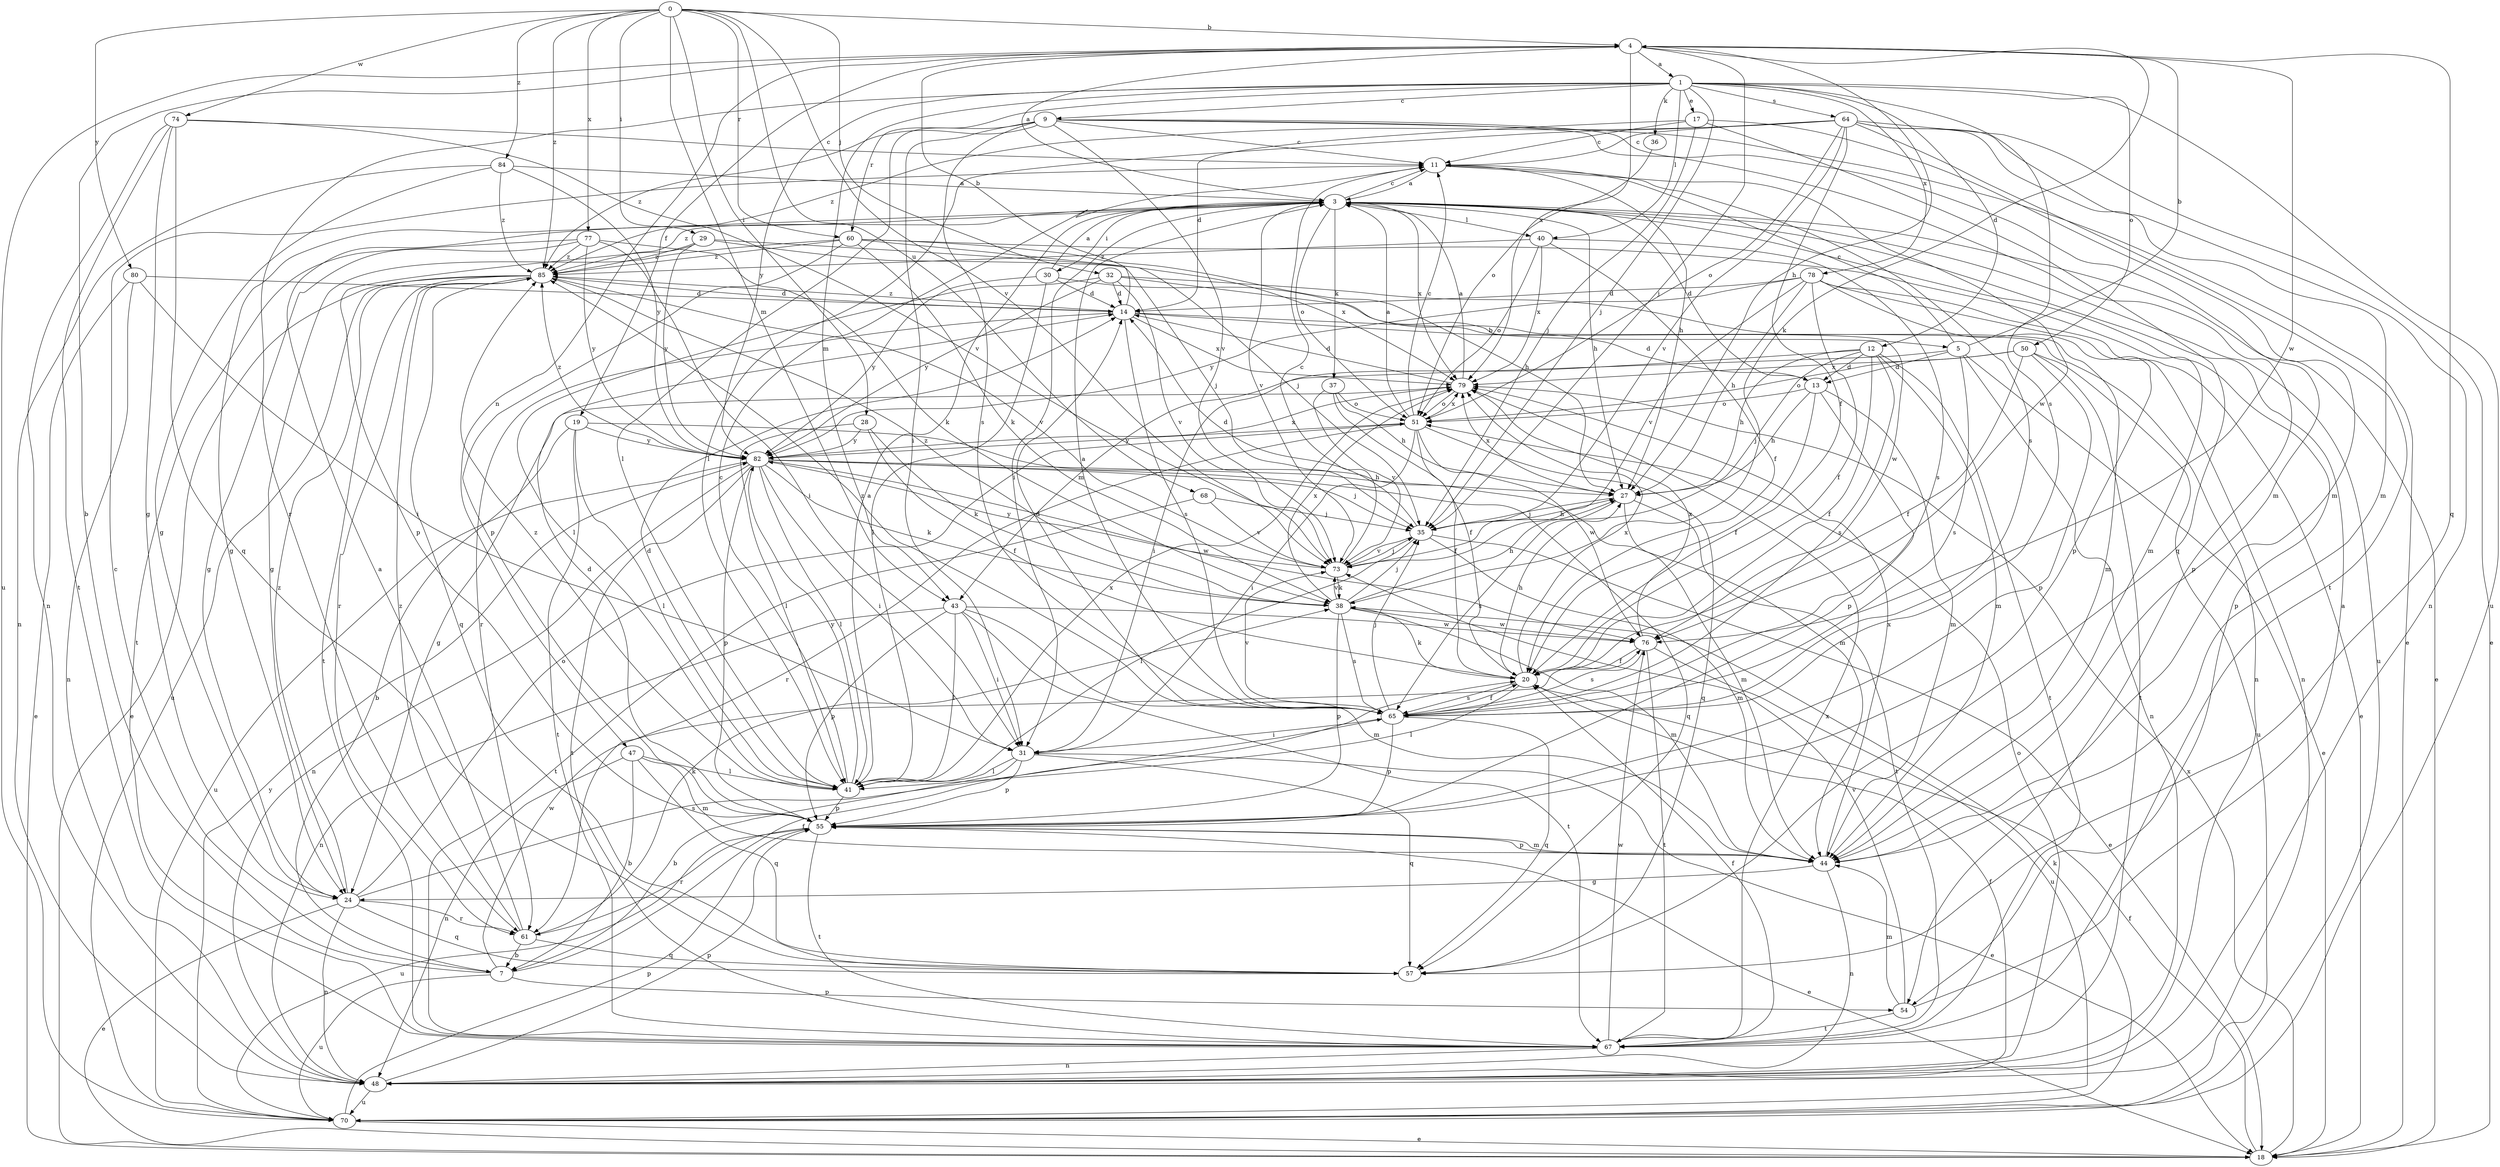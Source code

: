 strict digraph  {
0;
1;
3;
4;
5;
7;
9;
11;
12;
13;
14;
17;
18;
19;
20;
24;
27;
28;
29;
30;
31;
32;
35;
36;
37;
38;
40;
41;
43;
44;
47;
48;
50;
51;
54;
55;
57;
60;
61;
64;
65;
67;
68;
70;
73;
74;
76;
77;
78;
79;
80;
82;
84;
85;
0 -> 4  [label=b];
0 -> 28  [label=i];
0 -> 29  [label=i];
0 -> 32  [label=j];
0 -> 43  [label=m];
0 -> 60  [label=r];
0 -> 68  [label=u];
0 -> 73  [label=v];
0 -> 74  [label=w];
0 -> 77  [label=x];
0 -> 80  [label=y];
0 -> 84  [label=z];
0 -> 85  [label=z];
1 -> 9  [label=c];
1 -> 12  [label=d];
1 -> 17  [label=e];
1 -> 35  [label=j];
1 -> 36  [label=k];
1 -> 40  [label=l];
1 -> 43  [label=m];
1 -> 50  [label=o];
1 -> 60  [label=r];
1 -> 61  [label=r];
1 -> 64  [label=s];
1 -> 65  [label=s];
1 -> 70  [label=u];
1 -> 78  [label=x];
1 -> 82  [label=y];
3 -> 11  [label=c];
3 -> 13  [label=d];
3 -> 18  [label=e];
3 -> 24  [label=g];
3 -> 27  [label=h];
3 -> 30  [label=i];
3 -> 31  [label=i];
3 -> 37  [label=k];
3 -> 40  [label=l];
3 -> 51  [label=o];
3 -> 54  [label=p];
3 -> 70  [label=u];
3 -> 73  [label=v];
3 -> 79  [label=x];
3 -> 85  [label=z];
4 -> 1  [label=a];
4 -> 3  [label=a];
4 -> 19  [label=f];
4 -> 27  [label=h];
4 -> 35  [label=j];
4 -> 38  [label=k];
4 -> 47  [label=n];
4 -> 57  [label=q];
4 -> 70  [label=u];
4 -> 76  [label=w];
4 -> 79  [label=x];
5 -> 4  [label=b];
5 -> 11  [label=c];
5 -> 13  [label=d];
5 -> 18  [label=e];
5 -> 43  [label=m];
5 -> 48  [label=n];
5 -> 65  [label=s];
7 -> 4  [label=b];
7 -> 11  [label=c];
7 -> 20  [label=f];
7 -> 54  [label=p];
7 -> 70  [label=u];
7 -> 76  [label=w];
9 -> 11  [label=c];
9 -> 18  [label=e];
9 -> 31  [label=i];
9 -> 41  [label=l];
9 -> 44  [label=m];
9 -> 54  [label=p];
9 -> 65  [label=s];
9 -> 73  [label=v];
9 -> 85  [label=z];
11 -> 3  [label=a];
11 -> 27  [label=h];
11 -> 65  [label=s];
11 -> 76  [label=w];
12 -> 13  [label=d];
12 -> 20  [label=f];
12 -> 27  [label=h];
12 -> 31  [label=i];
12 -> 35  [label=j];
12 -> 44  [label=m];
12 -> 65  [label=s];
12 -> 67  [label=t];
13 -> 20  [label=f];
13 -> 27  [label=h];
13 -> 44  [label=m];
13 -> 51  [label=o];
13 -> 55  [label=p];
14 -> 4  [label=b];
14 -> 5  [label=b];
14 -> 13  [label=d];
14 -> 61  [label=r];
14 -> 65  [label=s];
14 -> 79  [label=x];
14 -> 85  [label=z];
17 -> 11  [label=c];
17 -> 14  [label=d];
17 -> 35  [label=j];
17 -> 44  [label=m];
17 -> 57  [label=q];
18 -> 20  [label=f];
18 -> 79  [label=x];
19 -> 7  [label=b];
19 -> 41  [label=l];
19 -> 44  [label=m];
19 -> 67  [label=t];
19 -> 82  [label=y];
20 -> 27  [label=h];
20 -> 38  [label=k];
20 -> 41  [label=l];
20 -> 65  [label=s];
20 -> 79  [label=x];
24 -> 18  [label=e];
24 -> 48  [label=n];
24 -> 51  [label=o];
24 -> 57  [label=q];
24 -> 61  [label=r];
24 -> 65  [label=s];
24 -> 85  [label=z];
27 -> 35  [label=j];
27 -> 44  [label=m];
27 -> 65  [label=s];
27 -> 67  [label=t];
27 -> 79  [label=x];
28 -> 20  [label=f];
28 -> 38  [label=k];
28 -> 41  [label=l];
28 -> 82  [label=y];
29 -> 35  [label=j];
29 -> 55  [label=p];
29 -> 79  [label=x];
29 -> 82  [label=y];
29 -> 85  [label=z];
30 -> 3  [label=a];
30 -> 14  [label=d];
30 -> 41  [label=l];
30 -> 48  [label=n];
30 -> 82  [label=y];
31 -> 7  [label=b];
31 -> 18  [label=e];
31 -> 41  [label=l];
31 -> 55  [label=p];
31 -> 57  [label=q];
32 -> 14  [label=d];
32 -> 41  [label=l];
32 -> 44  [label=m];
32 -> 73  [label=v];
32 -> 76  [label=w];
32 -> 82  [label=y];
35 -> 14  [label=d];
35 -> 18  [label=e];
35 -> 27  [label=h];
35 -> 41  [label=l];
35 -> 44  [label=m];
35 -> 73  [label=v];
36 -> 51  [label=o];
37 -> 20  [label=f];
37 -> 27  [label=h];
37 -> 51  [label=o];
37 -> 73  [label=v];
38 -> 27  [label=h];
38 -> 35  [label=j];
38 -> 44  [label=m];
38 -> 55  [label=p];
38 -> 65  [label=s];
38 -> 73  [label=v];
38 -> 76  [label=w];
38 -> 79  [label=x];
38 -> 85  [label=z];
40 -> 20  [label=f];
40 -> 51  [label=o];
40 -> 65  [label=s];
40 -> 79  [label=x];
40 -> 85  [label=z];
41 -> 3  [label=a];
41 -> 11  [label=c];
41 -> 14  [label=d];
41 -> 55  [label=p];
41 -> 79  [label=x];
41 -> 82  [label=y];
41 -> 85  [label=z];
43 -> 31  [label=i];
43 -> 41  [label=l];
43 -> 44  [label=m];
43 -> 48  [label=n];
43 -> 55  [label=p];
43 -> 67  [label=t];
43 -> 76  [label=w];
44 -> 24  [label=g];
44 -> 48  [label=n];
44 -> 55  [label=p];
44 -> 79  [label=x];
47 -> 7  [label=b];
47 -> 41  [label=l];
47 -> 44  [label=m];
47 -> 48  [label=n];
47 -> 57  [label=q];
48 -> 20  [label=f];
48 -> 51  [label=o];
48 -> 55  [label=p];
48 -> 70  [label=u];
50 -> 20  [label=f];
50 -> 51  [label=o];
50 -> 55  [label=p];
50 -> 67  [label=t];
50 -> 70  [label=u];
50 -> 79  [label=x];
51 -> 3  [label=a];
51 -> 11  [label=c];
51 -> 20  [label=f];
51 -> 31  [label=i];
51 -> 57  [label=q];
51 -> 61  [label=r];
51 -> 76  [label=w];
51 -> 79  [label=x];
51 -> 82  [label=y];
54 -> 3  [label=a];
54 -> 44  [label=m];
54 -> 67  [label=t];
54 -> 73  [label=v];
55 -> 14  [label=d];
55 -> 18  [label=e];
55 -> 44  [label=m];
55 -> 61  [label=r];
55 -> 67  [label=t];
55 -> 70  [label=u];
60 -> 24  [label=g];
60 -> 27  [label=h];
60 -> 35  [label=j];
60 -> 38  [label=k];
60 -> 44  [label=m];
60 -> 55  [label=p];
60 -> 85  [label=z];
61 -> 3  [label=a];
61 -> 7  [label=b];
61 -> 38  [label=k];
61 -> 57  [label=q];
61 -> 85  [label=z];
64 -> 11  [label=c];
64 -> 18  [label=e];
64 -> 20  [label=f];
64 -> 41  [label=l];
64 -> 44  [label=m];
64 -> 48  [label=n];
64 -> 51  [label=o];
64 -> 67  [label=t];
64 -> 73  [label=v];
64 -> 85  [label=z];
65 -> 3  [label=a];
65 -> 14  [label=d];
65 -> 20  [label=f];
65 -> 31  [label=i];
65 -> 35  [label=j];
65 -> 55  [label=p];
65 -> 57  [label=q];
65 -> 73  [label=v];
65 -> 85  [label=z];
67 -> 20  [label=f];
67 -> 48  [label=n];
67 -> 76  [label=w];
67 -> 79  [label=x];
68 -> 35  [label=j];
68 -> 67  [label=t];
68 -> 73  [label=v];
70 -> 18  [label=e];
70 -> 38  [label=k];
70 -> 55  [label=p];
70 -> 82  [label=y];
73 -> 11  [label=c];
73 -> 35  [label=j];
73 -> 38  [label=k];
73 -> 82  [label=y];
74 -> 11  [label=c];
74 -> 24  [label=g];
74 -> 48  [label=n];
74 -> 57  [label=q];
74 -> 67  [label=t];
74 -> 73  [label=v];
76 -> 20  [label=f];
76 -> 65  [label=s];
76 -> 67  [label=t];
76 -> 70  [label=u];
76 -> 79  [label=x];
77 -> 24  [label=g];
77 -> 31  [label=i];
77 -> 38  [label=k];
77 -> 67  [label=t];
77 -> 82  [label=y];
77 -> 85  [label=z];
78 -> 14  [label=d];
78 -> 18  [label=e];
78 -> 20  [label=f];
78 -> 27  [label=h];
78 -> 48  [label=n];
78 -> 55  [label=p];
78 -> 73  [label=v];
78 -> 82  [label=y];
79 -> 3  [label=a];
79 -> 14  [label=d];
79 -> 24  [label=g];
79 -> 51  [label=o];
80 -> 14  [label=d];
80 -> 18  [label=e];
80 -> 31  [label=i];
80 -> 48  [label=n];
82 -> 27  [label=h];
82 -> 31  [label=i];
82 -> 35  [label=j];
82 -> 38  [label=k];
82 -> 41  [label=l];
82 -> 48  [label=n];
82 -> 55  [label=p];
82 -> 57  [label=q];
82 -> 67  [label=t];
82 -> 70  [label=u];
82 -> 76  [label=w];
82 -> 79  [label=x];
82 -> 85  [label=z];
84 -> 3  [label=a];
84 -> 24  [label=g];
84 -> 48  [label=n];
84 -> 82  [label=y];
84 -> 85  [label=z];
85 -> 14  [label=d];
85 -> 18  [label=e];
85 -> 57  [label=q];
85 -> 61  [label=r];
85 -> 67  [label=t];
85 -> 70  [label=u];
85 -> 73  [label=v];
}
